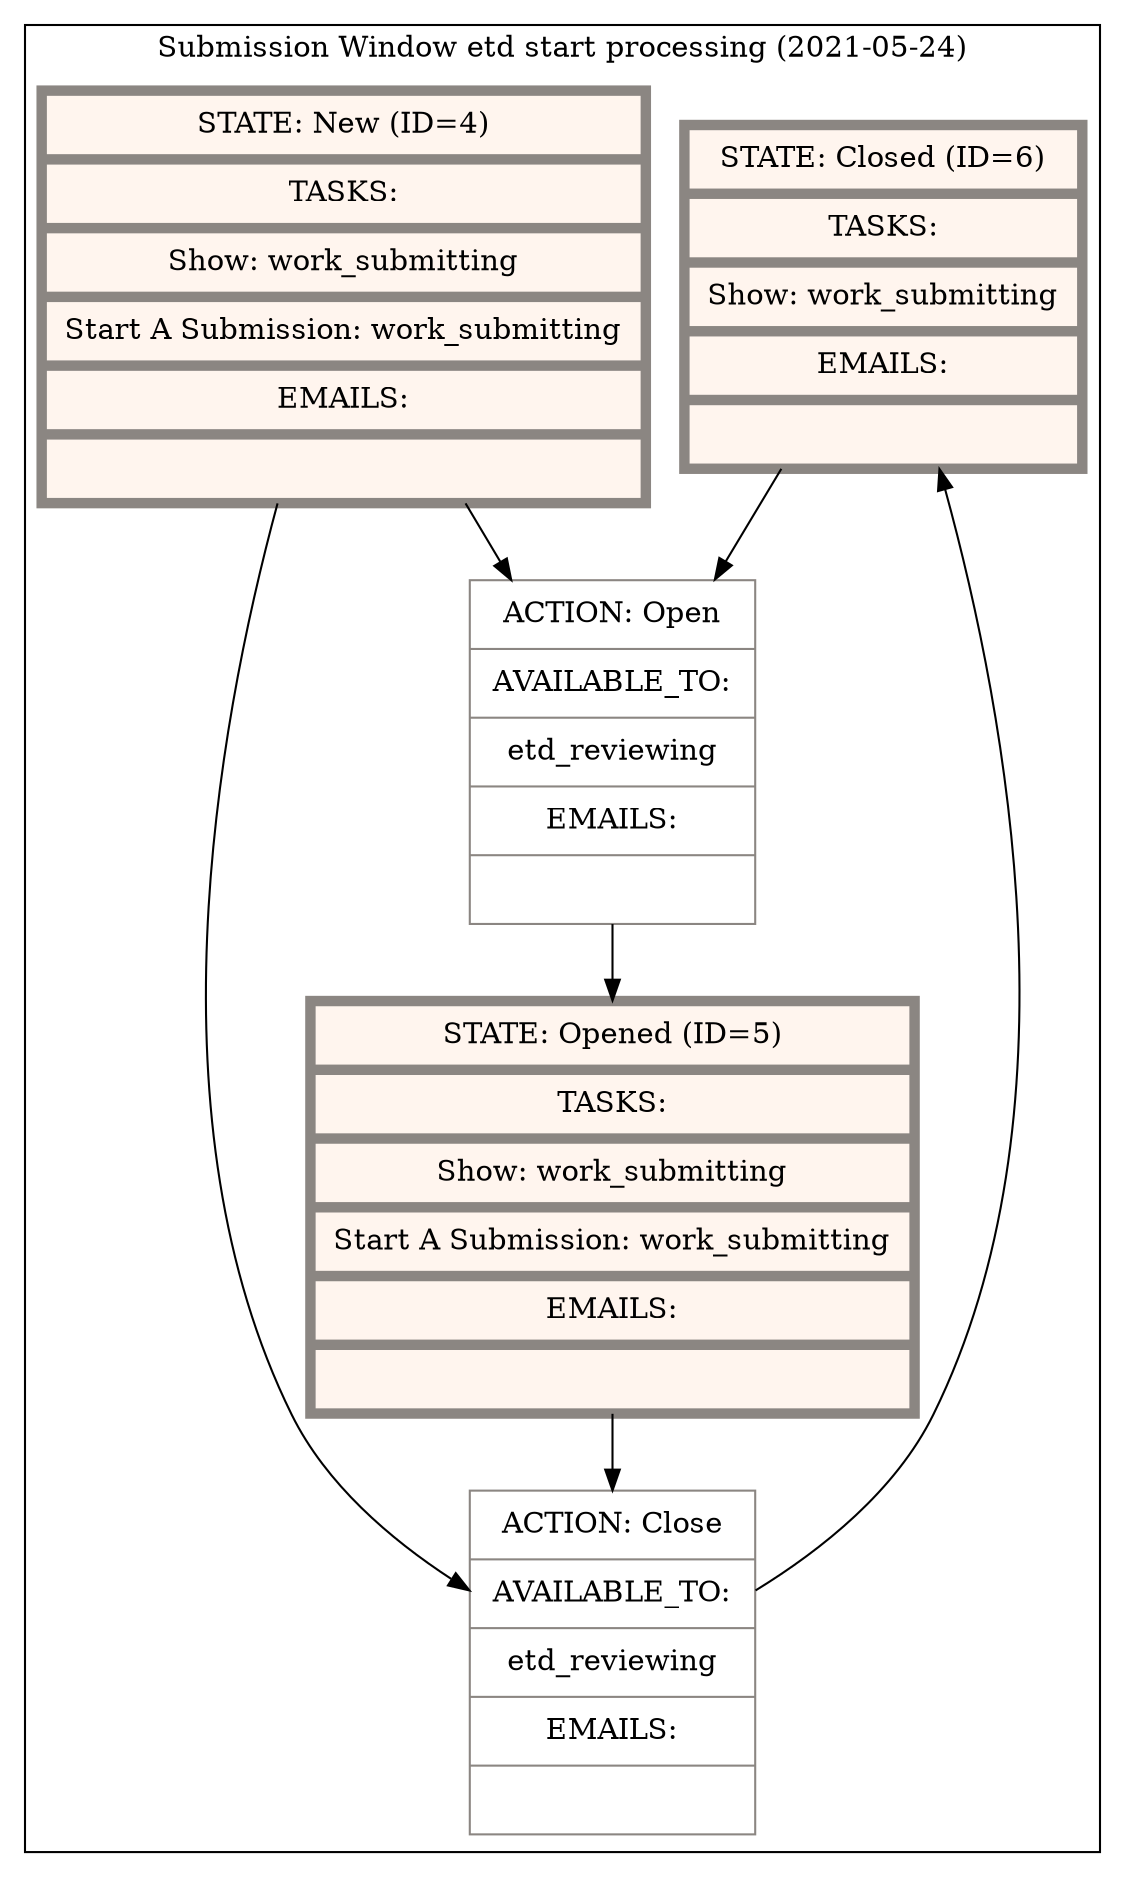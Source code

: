 digraph "G" {
  compound=true;
  node[color="grey15" margin="0.15, 0.125"];
  subgraph cluster_0 {
    label="Submission Window etd start processing (2021-05-24)"
    node[style=filled fillcolor=white color="seashell4"]
    subgraph 0 {
      label="States";
      node[shape="record" fillcolor="seashell1" penwidth=5]
      state_closed [label="{ STATE: Closed (ID=6)| TASKS: | Show: work_submitting | EMAILS: |  }"]
      state_new [label="{ STATE: New (ID=4)| TASKS: | Show: work_submitting | Start A Submission: work_submitting | EMAILS: |  }"]
      state_opened [label="{ STATE: Opened (ID=5)| TASKS: | Show: work_submitting | Start A Submission: work_submitting | EMAILS: |  }"]
    }
    subgraph 1 {
      label="Actions"
      node[shape="record" shape=record penwidth=1]
        action_open [label="{ ACTION: Open | AVAILABLE_TO: | etd_reviewing | EMAILS: |  }"]
        action_close [label="{ ACTION: Close | AVAILABLE_TO: | etd_reviewing | EMAILS: |  }"]
    }
      state_closed -> action_open
      action_open -> state_opened
      state_new -> action_open
      state_new -> action_close
      action_close -> state_closed
      state_opened -> action_close
  }
}
